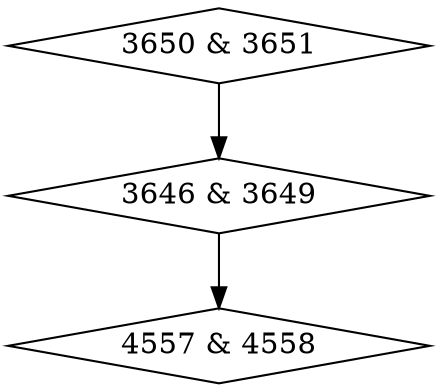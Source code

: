 digraph {
0 [label = "3646 & 3649", shape = diamond];
1 [label = "3650 & 3651", shape = diamond];
2 [label = "4557 & 4558", shape = diamond];
0->2;
1->0;
}

